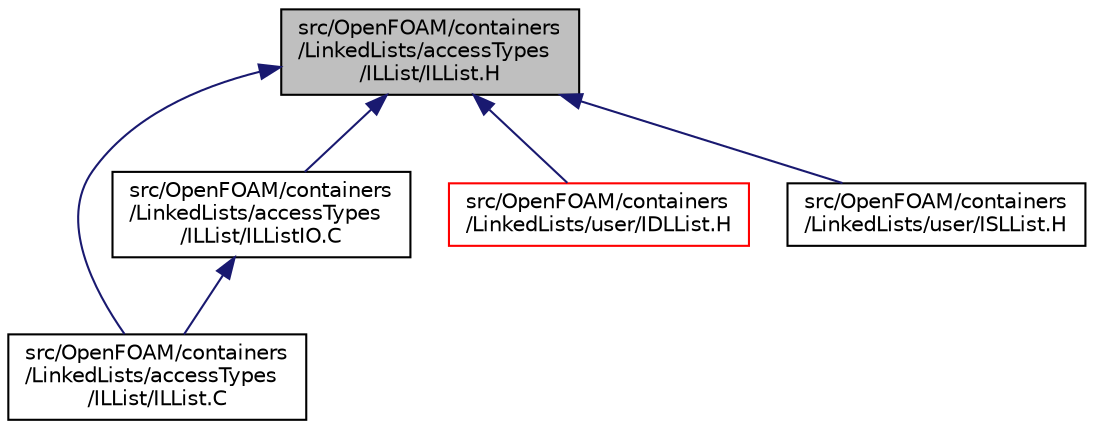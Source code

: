digraph "src/OpenFOAM/containers/LinkedLists/accessTypes/ILList/ILList.H"
{
  bgcolor="transparent";
  edge [fontname="Helvetica",fontsize="10",labelfontname="Helvetica",labelfontsize="10"];
  node [fontname="Helvetica",fontsize="10",shape=record];
  Node1 [label="src/OpenFOAM/containers\l/LinkedLists/accessTypes\l/ILList/ILList.H",height=0.2,width=0.4,color="black", fillcolor="grey75", style="filled", fontcolor="black"];
  Node1 -> Node2 [dir="back",color="midnightblue",fontsize="10",style="solid",fontname="Helvetica"];
  Node2 [label="src/OpenFOAM/containers\l/LinkedLists/accessTypes\l/ILList/ILList.C",height=0.2,width=0.4,color="black",URL="$a07769.html"];
  Node1 -> Node3 [dir="back",color="midnightblue",fontsize="10",style="solid",fontname="Helvetica"];
  Node3 [label="src/OpenFOAM/containers\l/LinkedLists/accessTypes\l/ILList/ILListIO.C",height=0.2,width=0.4,color="black",URL="$a07771.html"];
  Node3 -> Node2 [dir="back",color="midnightblue",fontsize="10",style="solid",fontname="Helvetica"];
  Node1 -> Node4 [dir="back",color="midnightblue",fontsize="10",style="solid",fontname="Helvetica"];
  Node4 [label="src/OpenFOAM/containers\l/LinkedLists/user/IDLList.H",height=0.2,width=0.4,color="red",URL="$a07790.html"];
  Node1 -> Node5 [dir="back",color="midnightblue",fontsize="10",style="solid",fontname="Helvetica"];
  Node5 [label="src/OpenFOAM/containers\l/LinkedLists/user/ISLList.H",height=0.2,width=0.4,color="black",URL="$a07791.html"];
}
